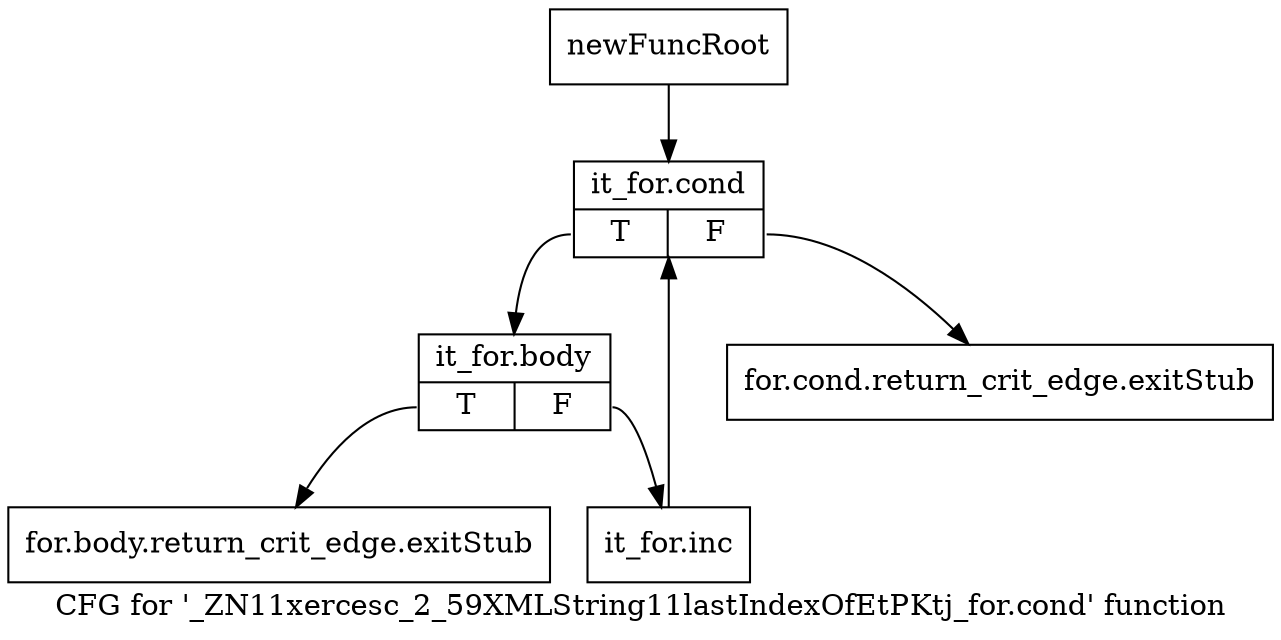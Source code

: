 digraph "CFG for '_ZN11xercesc_2_59XMLString11lastIndexOfEtPKtj_for.cond' function" {
	label="CFG for '_ZN11xercesc_2_59XMLString11lastIndexOfEtPKtj_for.cond' function";

	Node0x9b692c0 [shape=record,label="{newFuncRoot}"];
	Node0x9b692c0 -> Node0x9b693b0;
	Node0x9b69310 [shape=record,label="{for.cond.return_crit_edge.exitStub}"];
	Node0x9b69360 [shape=record,label="{for.body.return_crit_edge.exitStub}"];
	Node0x9b693b0 [shape=record,label="{it_for.cond|{<s0>T|<s1>F}}"];
	Node0x9b693b0:s0 -> Node0x9b69400;
	Node0x9b693b0:s1 -> Node0x9b69310;
	Node0x9b69400 [shape=record,label="{it_for.body|{<s0>T|<s1>F}}"];
	Node0x9b69400:s0 -> Node0x9b69360;
	Node0x9b69400:s1 -> Node0x9b69450;
	Node0x9b69450 [shape=record,label="{it_for.inc}"];
	Node0x9b69450 -> Node0x9b693b0;
}
